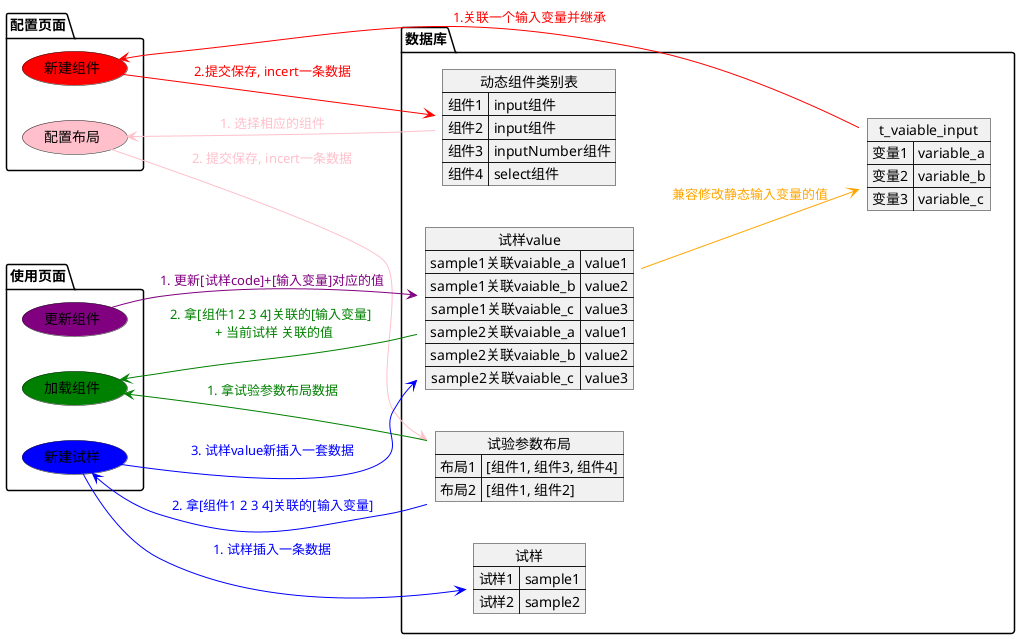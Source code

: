 @startuml
left to right direction
package 数据库 {
    map 试样 {
        试样1 => sample1
        试样2 => sample2
    }

    map t_vaiable_input {
        变量1 => variable_a
        变量2 => variable_b
        变量3 => variable_c
    }

    map 动态组件类别表 {
        组件1 => input组件
        组件2 => input组件
        组件3 => inputNumber组件
        组件4 => select组件
    }

    map 试验参数布局 {
        布局1 => [组件1, 组件3, 组件4]
        布局2 => [组件1, 组件2]
    }

    map 试样value {
        sample1关联vaiable_a => value1
        sample1关联vaiable_b => value2
        sample1关联vaiable_c => value3
        sample2关联vaiable_a => value1
        sample2关联vaiable_b => value2
        sample2关联vaiable_c => value3
    }
}

package 配置页面 {
    usecase 新建组件 #red
    usecase 配置布局 #pink
}

package 使用页面 {
    usecase 加载组件 #green
    usecase 更新组件 #purple
    usecase 新建试样 #blue
}

新建组件 <-- t_vaiable_input #line:red;text:red : 1.关联一个输入变量并继承
新建组件 --> 动态组件类别表 #line:red;text:red : 2.提交保存, incert一条数据

配置布局 <-- 动态组件类别表 #line:pink;text:pink : 1. 选择相应的组件
配置布局 --> 试验参数布局 #line:pink;text:pink : 2. 提交保存, incert一条数据

加载组件 <-- 试验参数布局 #line:green;text:green : 1. 拿试验参数布局数据
加载组件 <-- 试样value #line:green;text:green : 2. 拿[组件1 2 3 4]关联的[输入变量] \n + 当前试样 关联的值

新建试样 --> 试样 #line:blue;text:blue : 1. 试样插入一条数据
新建试样 <-- 试验参数布局 #line:blue;text:blue : 2. 拿[组件1 2 3 4]关联的[输入变量]
新建试样 --> 试样value #line:blue;text:blue : 3. 试样value新插入一套数据

更新组件 --> 试样value #line:purple;text:purple : 1. 更新[试样code]+[输入变量]对应的值

试样value --> t_vaiable_input #line:orange;text:orange : 兼容修改静态输入变量的值

@enduml